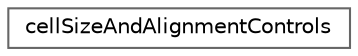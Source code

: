 digraph "Graphical Class Hierarchy"
{
 // LATEX_PDF_SIZE
  bgcolor="transparent";
  edge [fontname=Helvetica,fontsize=10,labelfontname=Helvetica,labelfontsize=10];
  node [fontname=Helvetica,fontsize=10,shape=box,height=0.2,width=0.4];
  rankdir="LR";
  Node0 [id="Node000000",label="cellSizeAndAlignmentControls",height=0.2,width=0.4,color="grey40", fillcolor="white", style="filled",URL="$classFoam_1_1cellSizeAndAlignmentControls.html",tooltip=" "];
}
